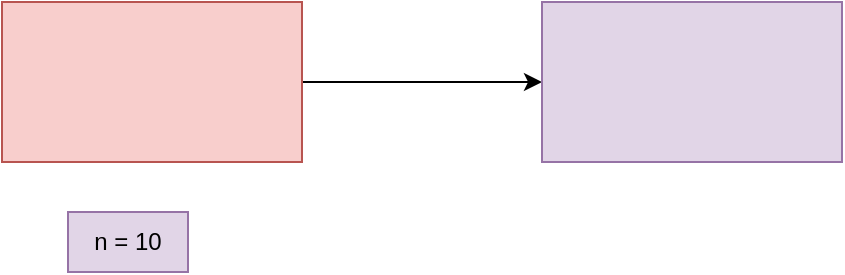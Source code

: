 <mxfile version="22.1.5" type="github">
  <diagram name="Page-1" id="BuGP3tu2Z6tcENgWYwsE">
    <mxGraphModel dx="954" dy="610" grid="0" gridSize="10" guides="1" tooltips="1" connect="1" arrows="1" fold="1" page="1" pageScale="1" pageWidth="850" pageHeight="1100" math="0" shadow="0">
      <root>
        <mxCell id="0" />
        <mxCell id="1" parent="0" />
        <mxCell id="22sqsRWXZuOsY0lDDFbu-2" style="edgeStyle=orthogonalEdgeStyle;rounded=0;orthogonalLoop=1;jettySize=auto;html=1;exitX=1;exitY=0.5;exitDx=0;exitDy=0;entryX=0;entryY=0.5;entryDx=0;entryDy=0;" edge="1" parent="1" source="22sqsRWXZuOsY0lDDFbu-1" target="22sqsRWXZuOsY0lDDFbu-3">
          <mxGeometry relative="1" as="geometry">
            <mxPoint x="260" y="150" as="targetPoint" />
          </mxGeometry>
        </mxCell>
        <mxCell id="22sqsRWXZuOsY0lDDFbu-1" value="" style="rounded=0;whiteSpace=wrap;html=1;fillColor=#f8cecc;strokeColor=#b85450;" vertex="1" parent="1">
          <mxGeometry x="70" y="110" width="150" height="80" as="geometry" />
        </mxCell>
        <mxCell id="22sqsRWXZuOsY0lDDFbu-3" value="" style="rounded=0;whiteSpace=wrap;html=1;fillColor=#e1d5e7;strokeColor=#9673a6;" vertex="1" parent="1">
          <mxGeometry x="340" y="110" width="150" height="80" as="geometry" />
        </mxCell>
        <mxCell id="22sqsRWXZuOsY0lDDFbu-4" value="n = 10" style="text;html=1;strokeColor=#9673a6;fillColor=#e1d5e7;align=center;verticalAlign=middle;whiteSpace=wrap;rounded=0;" vertex="1" parent="1">
          <mxGeometry x="103" y="215" width="60" height="30" as="geometry" />
        </mxCell>
      </root>
    </mxGraphModel>
  </diagram>
</mxfile>
